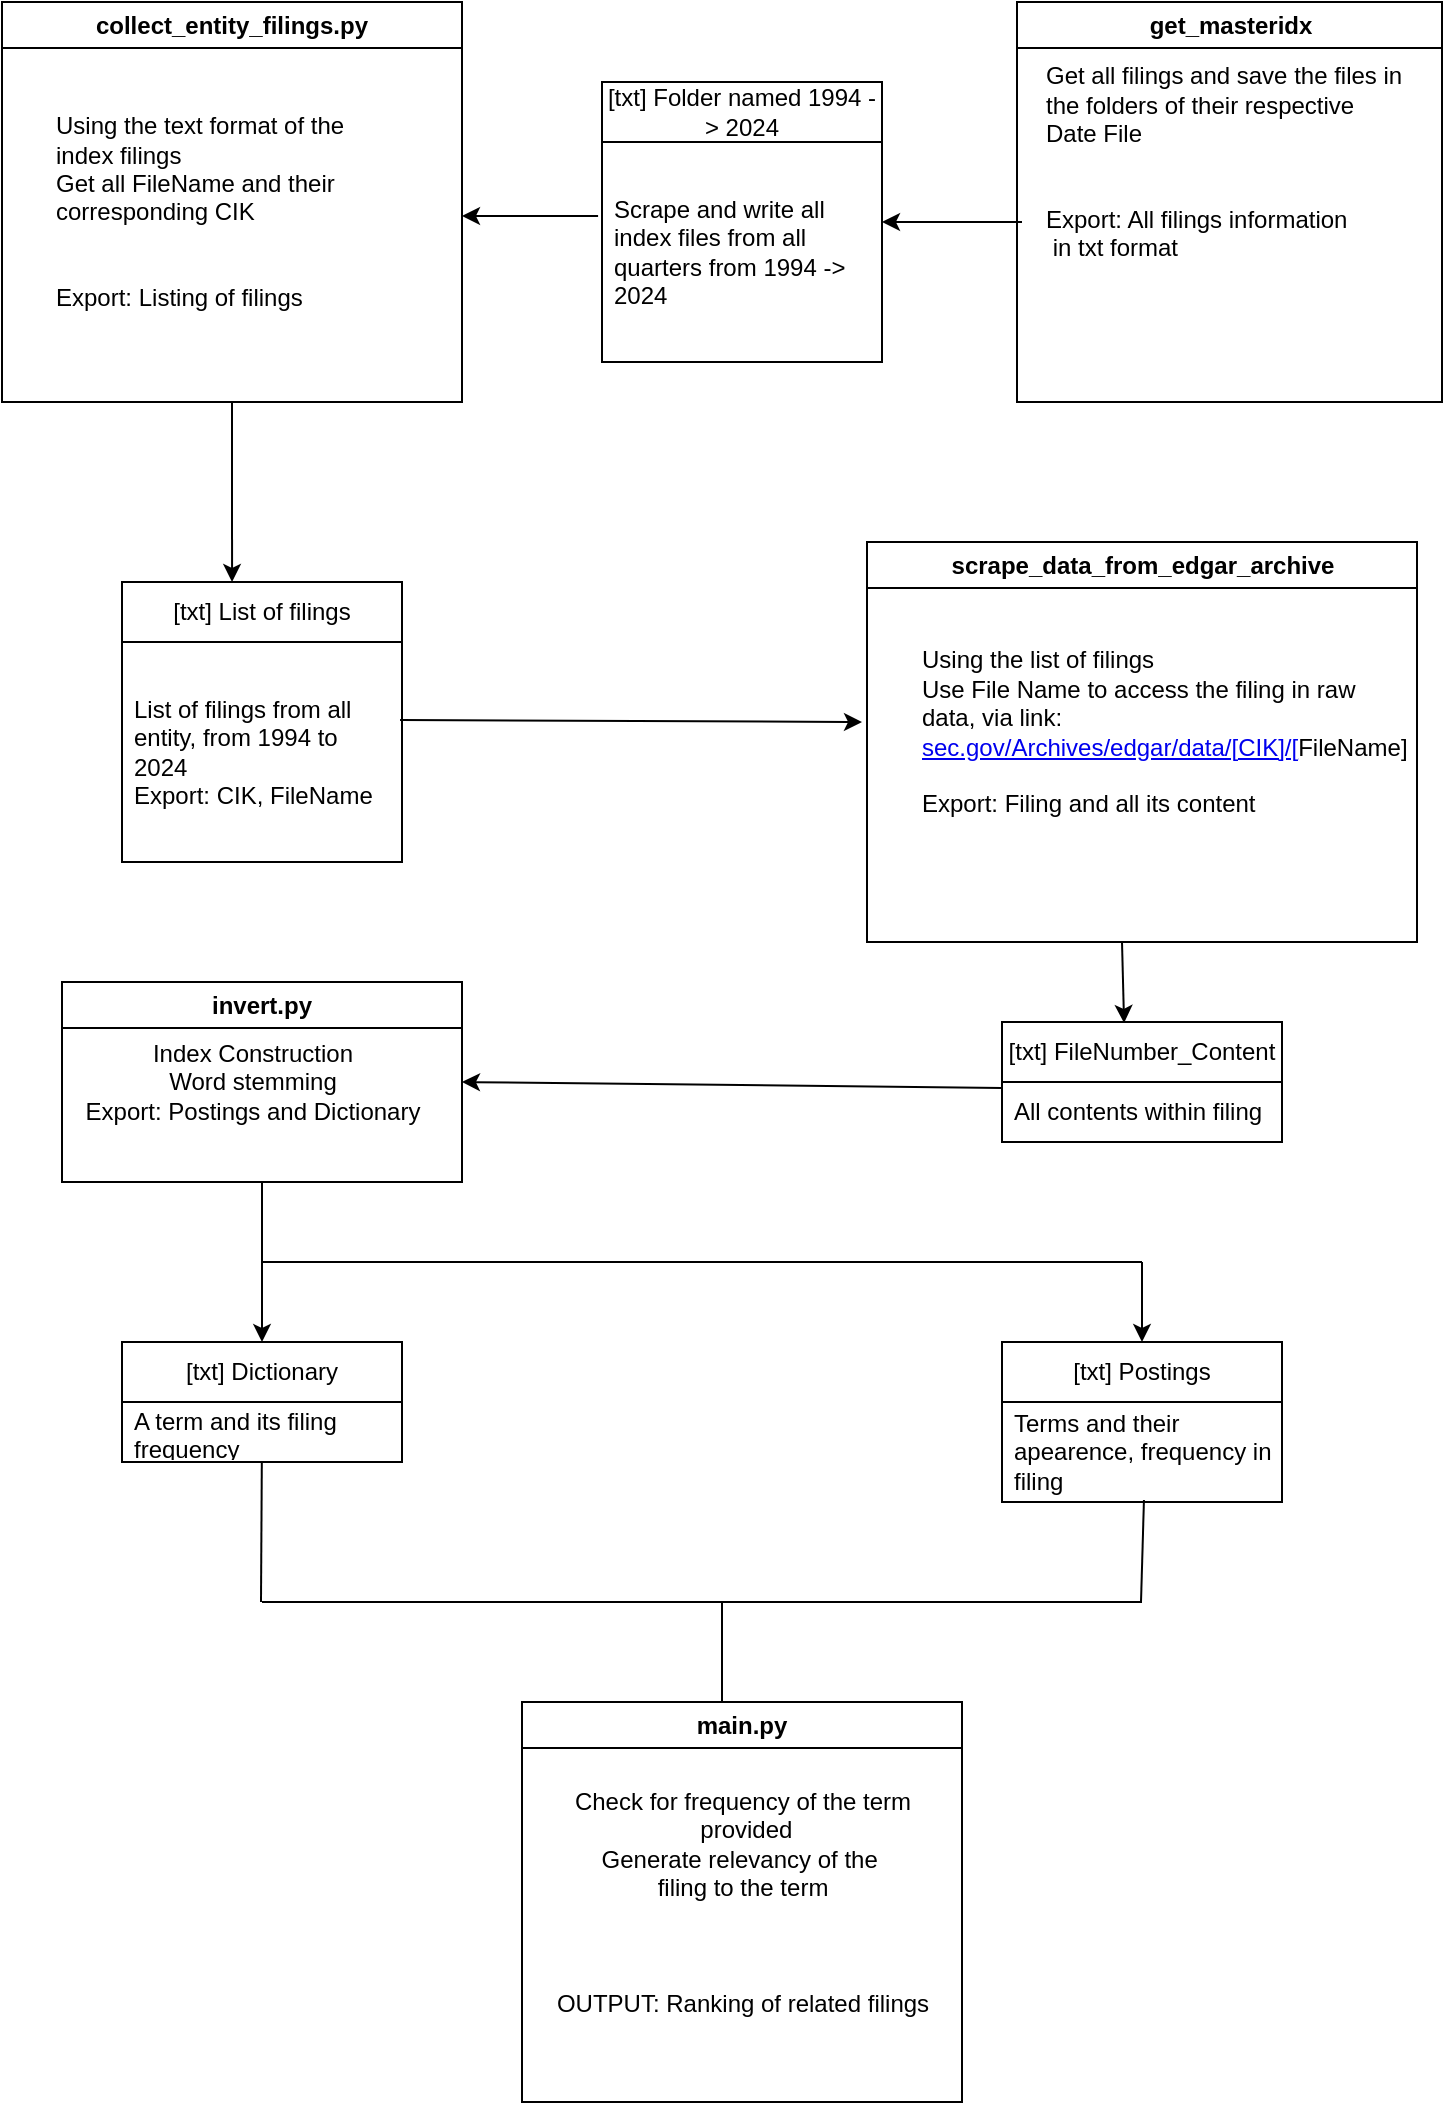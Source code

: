 <mxfile version="24.3.1" type="github" pages="2">
  <diagram name="Page-1" id="vi-skf5U6foYL7rZOOUz">
    <mxGraphModel dx="1192" dy="791" grid="1" gridSize="10" guides="1" tooltips="1" connect="1" arrows="1" fold="1" page="1" pageScale="1" pageWidth="850" pageHeight="1100" math="0" shadow="0">
      <root>
        <mxCell id="0" />
        <mxCell id="1" parent="0" />
        <mxCell id="MvNkE9TWbENgZuc7oFfd-5" value="get_masteridx" style="swimlane;whiteSpace=wrap;html=1;" vertex="1" parent="1">
          <mxGeometry x="557.5" y="40" width="212.5" height="200" as="geometry" />
        </mxCell>
        <mxCell id="MvNkE9TWbENgZuc7oFfd-6" value="Get all filings and save the files in&amp;nbsp;&lt;div&gt;t&lt;span style=&quot;background-color: initial;&quot;&gt;he folders of their respective&lt;/span&gt;&lt;div&gt;&lt;div&gt;Date File&lt;/div&gt;&lt;/div&gt;&lt;/div&gt;&lt;div style=&quot;&quot;&gt;&lt;br&gt;&lt;/div&gt;&lt;div&gt;&lt;br&gt;&lt;/div&gt;&lt;div&gt;Export: All filings information&lt;/div&gt;&lt;div&gt;&amp;nbsp;in txt format&lt;/div&gt;" style="text;html=1;align=left;verticalAlign=middle;resizable=0;points=[];autosize=1;strokeColor=none;fillColor=none;" vertex="1" parent="MvNkE9TWbENgZuc7oFfd-5">
          <mxGeometry x="12.5" y="25" width="200" height="110" as="geometry" />
        </mxCell>
        <mxCell id="MvNkE9TWbENgZuc7oFfd-12" value="[txt] List of filings" style="swimlane;fontStyle=0;childLayout=stackLayout;horizontal=1;startSize=30;horizontalStack=0;resizeParent=1;resizeParentMax=0;resizeLast=0;collapsible=1;marginBottom=0;whiteSpace=wrap;html=1;" vertex="1" parent="1">
          <mxGeometry x="110" y="330" width="140" height="140" as="geometry" />
        </mxCell>
        <mxCell id="MvNkE9TWbENgZuc7oFfd-13" value="List of filings from all entity, from 1994 to 2024&lt;div&gt;Export: CIK, FileName&lt;/div&gt;" style="text;strokeColor=none;fillColor=none;align=left;verticalAlign=middle;spacingLeft=4;spacingRight=4;overflow=hidden;points=[[0,0.5],[1,0.5]];portConstraint=eastwest;rotatable=0;whiteSpace=wrap;html=1;" vertex="1" parent="MvNkE9TWbENgZuc7oFfd-12">
          <mxGeometry y="30" width="140" height="110" as="geometry" />
        </mxCell>
        <mxCell id="MvNkE9TWbENgZuc7oFfd-17" value="" style="endArrow=classic;html=1;rounded=0;exitX=0.993;exitY=0.355;exitDx=0;exitDy=0;exitPerimeter=0;" edge="1" parent="1" source="MvNkE9TWbENgZuc7oFfd-13">
          <mxGeometry width="50" height="50" relative="1" as="geometry">
            <mxPoint x="270" y="430" as="sourcePoint" />
            <mxPoint x="480" y="400" as="targetPoint" />
          </mxGeometry>
        </mxCell>
        <mxCell id="MvNkE9TWbENgZuc7oFfd-18" value="scrape_data_from_edgar_archive" style="swimlane;whiteSpace=wrap;html=1;" vertex="1" parent="1">
          <mxGeometry x="482.5" y="310" width="275" height="200" as="geometry" />
        </mxCell>
        <mxCell id="MvNkE9TWbENgZuc7oFfd-19" value="Using the list of filings&lt;div&gt;Use File Name to access the filing in raw data, via link:&lt;/div&gt;&lt;div&gt;&lt;a href=&quot;https://www.sec.gov/Archives/edgar/data/704172/0001493152-24-009464.txt&quot;&gt;sec.gov/Archives/edgar/data/[CIK]/[&lt;/a&gt;FileName]&lt;br&gt;&lt;/div&gt;&lt;div&gt;&lt;br&gt;&lt;/div&gt;&lt;div&gt;Export: Filing and all its content&lt;/div&gt;" style="text;html=1;align=left;verticalAlign=middle;whiteSpace=wrap;rounded=0;" vertex="1" parent="MvNkE9TWbENgZuc7oFfd-18">
          <mxGeometry x="25" y="75" width="175" height="40" as="geometry" />
        </mxCell>
        <mxCell id="MvNkE9TWbENgZuc7oFfd-24" value="" style="endArrow=classic;html=1;rounded=0;entryX=0.436;entryY=0.008;entryDx=0;entryDy=0;entryPerimeter=0;" edge="1" parent="MvNkE9TWbENgZuc7oFfd-18" target="MvNkE9TWbENgZuc7oFfd-20">
          <mxGeometry width="50" height="50" relative="1" as="geometry">
            <mxPoint x="127.5" y="200" as="sourcePoint" />
            <mxPoint x="177.5" y="150" as="targetPoint" />
          </mxGeometry>
        </mxCell>
        <mxCell id="MvNkE9TWbENgZuc7oFfd-20" value="[txt] FileNumber_Content" style="swimlane;fontStyle=0;childLayout=stackLayout;horizontal=1;startSize=30;horizontalStack=0;resizeParent=1;resizeParentMax=0;resizeLast=0;collapsible=1;marginBottom=0;whiteSpace=wrap;html=1;" vertex="1" parent="1">
          <mxGeometry x="550" y="550" width="140" height="60" as="geometry" />
        </mxCell>
        <mxCell id="MvNkE9TWbENgZuc7oFfd-39" value="" style="endArrow=classic;html=1;rounded=0;entryX=1;entryY=0.5;entryDx=0;entryDy=0;" edge="1" parent="MvNkE9TWbENgZuc7oFfd-20" target="MvNkE9TWbENgZuc7oFfd-25">
          <mxGeometry width="50" height="50" relative="1" as="geometry">
            <mxPoint y="33" as="sourcePoint" />
            <mxPoint x="50" y="-17" as="targetPoint" />
          </mxGeometry>
        </mxCell>
        <mxCell id="MvNkE9TWbENgZuc7oFfd-21" value="All contents within filing" style="text;strokeColor=none;fillColor=none;align=left;verticalAlign=middle;spacingLeft=4;spacingRight=4;overflow=hidden;points=[[0,0.5],[1,0.5]];portConstraint=eastwest;rotatable=0;whiteSpace=wrap;html=1;" vertex="1" parent="MvNkE9TWbENgZuc7oFfd-20">
          <mxGeometry y="30" width="140" height="30" as="geometry" />
        </mxCell>
        <mxCell id="MvNkE9TWbENgZuc7oFfd-25" value="invert.py" style="swimlane;whiteSpace=wrap;html=1;" vertex="1" parent="1">
          <mxGeometry x="80" y="530" width="200" height="100" as="geometry" />
        </mxCell>
        <mxCell id="MvNkE9TWbENgZuc7oFfd-27" value="Index Construction&lt;div&gt;Word stemming&lt;br&gt;&lt;div&gt;Export: Postings and Dictionary&lt;/div&gt;&lt;/div&gt;" style="text;html=1;align=center;verticalAlign=middle;resizable=0;points=[];autosize=1;strokeColor=none;fillColor=none;" vertex="1" parent="MvNkE9TWbENgZuc7oFfd-25">
          <mxGeometry y="20" width="190" height="60" as="geometry" />
        </mxCell>
        <mxCell id="MvNkE9TWbENgZuc7oFfd-28" value="" style="endArrow=classic;html=1;rounded=0;exitX=0.5;exitY=1;exitDx=0;exitDy=0;" edge="1" parent="1" source="MvNkE9TWbENgZuc7oFfd-25">
          <mxGeometry width="50" height="50" relative="1" as="geometry">
            <mxPoint x="150" y="760" as="sourcePoint" />
            <mxPoint x="180" y="710" as="targetPoint" />
          </mxGeometry>
        </mxCell>
        <mxCell id="MvNkE9TWbENgZuc7oFfd-29" value="[txt] Dictionary" style="swimlane;fontStyle=0;childLayout=stackLayout;horizontal=1;startSize=30;horizontalStack=0;resizeParent=1;resizeParentMax=0;resizeLast=0;collapsible=1;marginBottom=0;whiteSpace=wrap;html=1;" vertex="1" parent="1">
          <mxGeometry x="110" y="710" width="140" height="60" as="geometry" />
        </mxCell>
        <mxCell id="MvNkE9TWbENgZuc7oFfd-30" value="A term and its filing frequency" style="text;strokeColor=none;fillColor=none;align=left;verticalAlign=middle;spacingLeft=4;spacingRight=4;overflow=hidden;points=[[0,0.5],[1,0.5]];portConstraint=eastwest;rotatable=0;whiteSpace=wrap;html=1;" vertex="1" parent="MvNkE9TWbENgZuc7oFfd-29">
          <mxGeometry y="30" width="140" height="30" as="geometry" />
        </mxCell>
        <mxCell id="MvNkE9TWbENgZuc7oFfd-33" value="[txt] Postings" style="swimlane;fontStyle=0;childLayout=stackLayout;horizontal=1;startSize=30;horizontalStack=0;resizeParent=1;resizeParentMax=0;resizeLast=0;collapsible=1;marginBottom=0;whiteSpace=wrap;html=1;" vertex="1" parent="1">
          <mxGeometry x="550" y="710" width="140" height="80" as="geometry" />
        </mxCell>
        <mxCell id="MvNkE9TWbENgZuc7oFfd-34" value="Terms and their apearence, frequency in filing" style="text;strokeColor=none;fillColor=none;align=left;verticalAlign=middle;spacingLeft=4;spacingRight=4;overflow=hidden;points=[[0,0.5],[1,0.5]];portConstraint=eastwest;rotatable=0;whiteSpace=wrap;html=1;" vertex="1" parent="MvNkE9TWbENgZuc7oFfd-33">
          <mxGeometry y="30" width="140" height="50" as="geometry" />
        </mxCell>
        <mxCell id="MvNkE9TWbENgZuc7oFfd-41" value="" style="endArrow=none;html=1;rounded=0;entryX=0.507;entryY=0.98;entryDx=0;entryDy=0;entryPerimeter=0;" edge="1" parent="MvNkE9TWbENgZuc7oFfd-33" target="MvNkE9TWbENgZuc7oFfd-34">
          <mxGeometry width="50" height="50" relative="1" as="geometry">
            <mxPoint x="69.5" y="130" as="sourcePoint" />
            <mxPoint x="70" y="90" as="targetPoint" />
          </mxGeometry>
        </mxCell>
        <mxCell id="MvNkE9TWbENgZuc7oFfd-35" value="" style="endArrow=none;html=1;rounded=0;" edge="1" parent="1">
          <mxGeometry width="50" height="50" relative="1" as="geometry">
            <mxPoint x="180" y="670" as="sourcePoint" />
            <mxPoint x="620" y="670" as="targetPoint" />
          </mxGeometry>
        </mxCell>
        <mxCell id="MvNkE9TWbENgZuc7oFfd-38" value="" style="endArrow=classic;html=1;rounded=0;entryX=0.5;entryY=0;entryDx=0;entryDy=0;" edge="1" parent="1" target="MvNkE9TWbENgZuc7oFfd-33">
          <mxGeometry width="50" height="50" relative="1" as="geometry">
            <mxPoint x="620" y="670" as="sourcePoint" />
            <mxPoint x="670" y="620" as="targetPoint" />
          </mxGeometry>
        </mxCell>
        <mxCell id="MvNkE9TWbENgZuc7oFfd-40" value="" style="endArrow=none;html=1;rounded=0;" edge="1" parent="1" target="MvNkE9TWbENgZuc7oFfd-30">
          <mxGeometry width="50" height="50" relative="1" as="geometry">
            <mxPoint x="179.5" y="840" as="sourcePoint" />
            <mxPoint x="180" y="790" as="targetPoint" />
          </mxGeometry>
        </mxCell>
        <mxCell id="MvNkE9TWbENgZuc7oFfd-42" value="" style="endArrow=none;html=1;rounded=0;" edge="1" parent="1">
          <mxGeometry width="50" height="50" relative="1" as="geometry">
            <mxPoint x="620" y="840" as="sourcePoint" />
            <mxPoint x="180" y="840" as="targetPoint" />
          </mxGeometry>
        </mxCell>
        <mxCell id="MvNkE9TWbENgZuc7oFfd-43" value="" style="endArrow=classic;html=1;rounded=0;" edge="1" parent="1">
          <mxGeometry width="50" height="50" relative="1" as="geometry">
            <mxPoint x="410" y="840" as="sourcePoint" />
            <mxPoint x="410" y="900" as="targetPoint" />
          </mxGeometry>
        </mxCell>
        <mxCell id="MvNkE9TWbENgZuc7oFfd-44" value="main.py" style="swimlane;whiteSpace=wrap;html=1;" vertex="1" parent="1">
          <mxGeometry x="310" y="890" width="220" height="200" as="geometry" />
        </mxCell>
        <mxCell id="MvNkE9TWbENgZuc7oFfd-45" value="Check for frequency of the term&lt;div&gt;&amp;nbsp;provided&lt;div&gt;Generate relevancy of the&amp;nbsp;&lt;/div&gt;&lt;div&gt;filing to the term&lt;/div&gt;&lt;/div&gt;&lt;div&gt;&lt;br&gt;&lt;/div&gt;&lt;div&gt;&lt;br&gt;&lt;/div&gt;&lt;div&gt;&lt;br&gt;&lt;/div&gt;&lt;div&gt;OUTPUT: Ranking of related filings&lt;/div&gt;" style="text;html=1;align=center;verticalAlign=middle;resizable=0;points=[];autosize=1;strokeColor=none;fillColor=none;" vertex="1" parent="MvNkE9TWbENgZuc7oFfd-44">
          <mxGeometry x="5" y="35" width="210" height="130" as="geometry" />
        </mxCell>
        <mxCell id="ZYJxlyQk0mXsRX8CPg9p-1" value="" style="endArrow=classic;html=1;rounded=0;" edge="1" parent="1" target="ZYJxlyQk0mXsRX8CPg9p-2">
          <mxGeometry width="50" height="50" relative="1" as="geometry">
            <mxPoint x="560" y="150" as="sourcePoint" />
            <mxPoint x="480" y="150" as="targetPoint" />
          </mxGeometry>
        </mxCell>
        <mxCell id="ZYJxlyQk0mXsRX8CPg9p-2" value="[txt] Folder named 1994 -&amp;gt; 2024" style="swimlane;fontStyle=0;childLayout=stackLayout;horizontal=1;startSize=30;horizontalStack=0;resizeParent=1;resizeParentMax=0;resizeLast=0;collapsible=1;marginBottom=0;whiteSpace=wrap;html=1;" vertex="1" parent="1">
          <mxGeometry x="350" y="80" width="140" height="140" as="geometry" />
        </mxCell>
        <mxCell id="ZYJxlyQk0mXsRX8CPg9p-3" value="Scrape and write all index files from all quarters from 1994 -&amp;gt; 2024" style="text;strokeColor=none;fillColor=none;align=left;verticalAlign=middle;spacingLeft=4;spacingRight=4;overflow=hidden;points=[[0,0.5],[1,0.5]];portConstraint=eastwest;rotatable=0;whiteSpace=wrap;html=1;" vertex="1" parent="ZYJxlyQk0mXsRX8CPg9p-2">
          <mxGeometry y="30" width="140" height="110" as="geometry" />
        </mxCell>
        <mxCell id="ZYJxlyQk0mXsRX8CPg9p-7" value="collect_entity_filings.py" style="swimlane;whiteSpace=wrap;html=1;" vertex="1" parent="1">
          <mxGeometry x="50" y="40" width="230" height="200" as="geometry" />
        </mxCell>
        <mxCell id="ZYJxlyQk0mXsRX8CPg9p-8" value="Using the text format of the&amp;nbsp;&lt;div&gt;index filings&lt;div&gt;Get all FileName and their&amp;nbsp;&lt;/div&gt;&lt;div&gt;corresponding CIK&lt;/div&gt;&lt;/div&gt;&lt;div&gt;&lt;br&gt;&lt;/div&gt;&lt;div&gt;&lt;br&gt;&lt;/div&gt;&lt;div&gt;Export: Listing of filings&lt;/div&gt;" style="text;html=1;align=left;verticalAlign=middle;resizable=0;points=[];autosize=1;strokeColor=none;fillColor=none;" vertex="1" parent="ZYJxlyQk0mXsRX8CPg9p-7">
          <mxGeometry x="25" y="50" width="170" height="110" as="geometry" />
        </mxCell>
        <mxCell id="ZYJxlyQk0mXsRX8CPg9p-13" value="" style="endArrow=classic;html=1;rounded=0;exitX=-0.014;exitY=0.336;exitDx=0;exitDy=0;exitPerimeter=0;" edge="1" parent="ZYJxlyQk0mXsRX8CPg9p-7" source="ZYJxlyQk0mXsRX8CPg9p-3">
          <mxGeometry width="50" height="50" relative="1" as="geometry">
            <mxPoint x="155" y="150" as="sourcePoint" />
            <mxPoint x="230" y="107" as="targetPoint" />
          </mxGeometry>
        </mxCell>
        <mxCell id="ZYJxlyQk0mXsRX8CPg9p-15" value="" style="endArrow=classic;html=1;rounded=0;exitX=0.5;exitY=1;exitDx=0;exitDy=0;entryX=0.393;entryY=0;entryDx=0;entryDy=0;entryPerimeter=0;" edge="1" parent="1" source="ZYJxlyQk0mXsRX8CPg9p-7" target="MvNkE9TWbENgZuc7oFfd-12">
          <mxGeometry width="50" height="50" relative="1" as="geometry">
            <mxPoint x="260" y="450" as="sourcePoint" />
            <mxPoint x="310" y="400" as="targetPoint" />
          </mxGeometry>
        </mxCell>
      </root>
    </mxGraphModel>
  </diagram>
  <diagram id="1fVOhVchD0sTX4VUB5-C" name="Page-2">
    <mxGraphModel dx="1192" dy="791" grid="1" gridSize="10" guides="1" tooltips="1" connect="1" arrows="1" fold="1" page="1" pageScale="1" pageWidth="850" pageHeight="1100" math="0" shadow="0">
      <root>
        <mxCell id="0" />
        <mxCell id="1" parent="0" />
      </root>
    </mxGraphModel>
  </diagram>
</mxfile>
